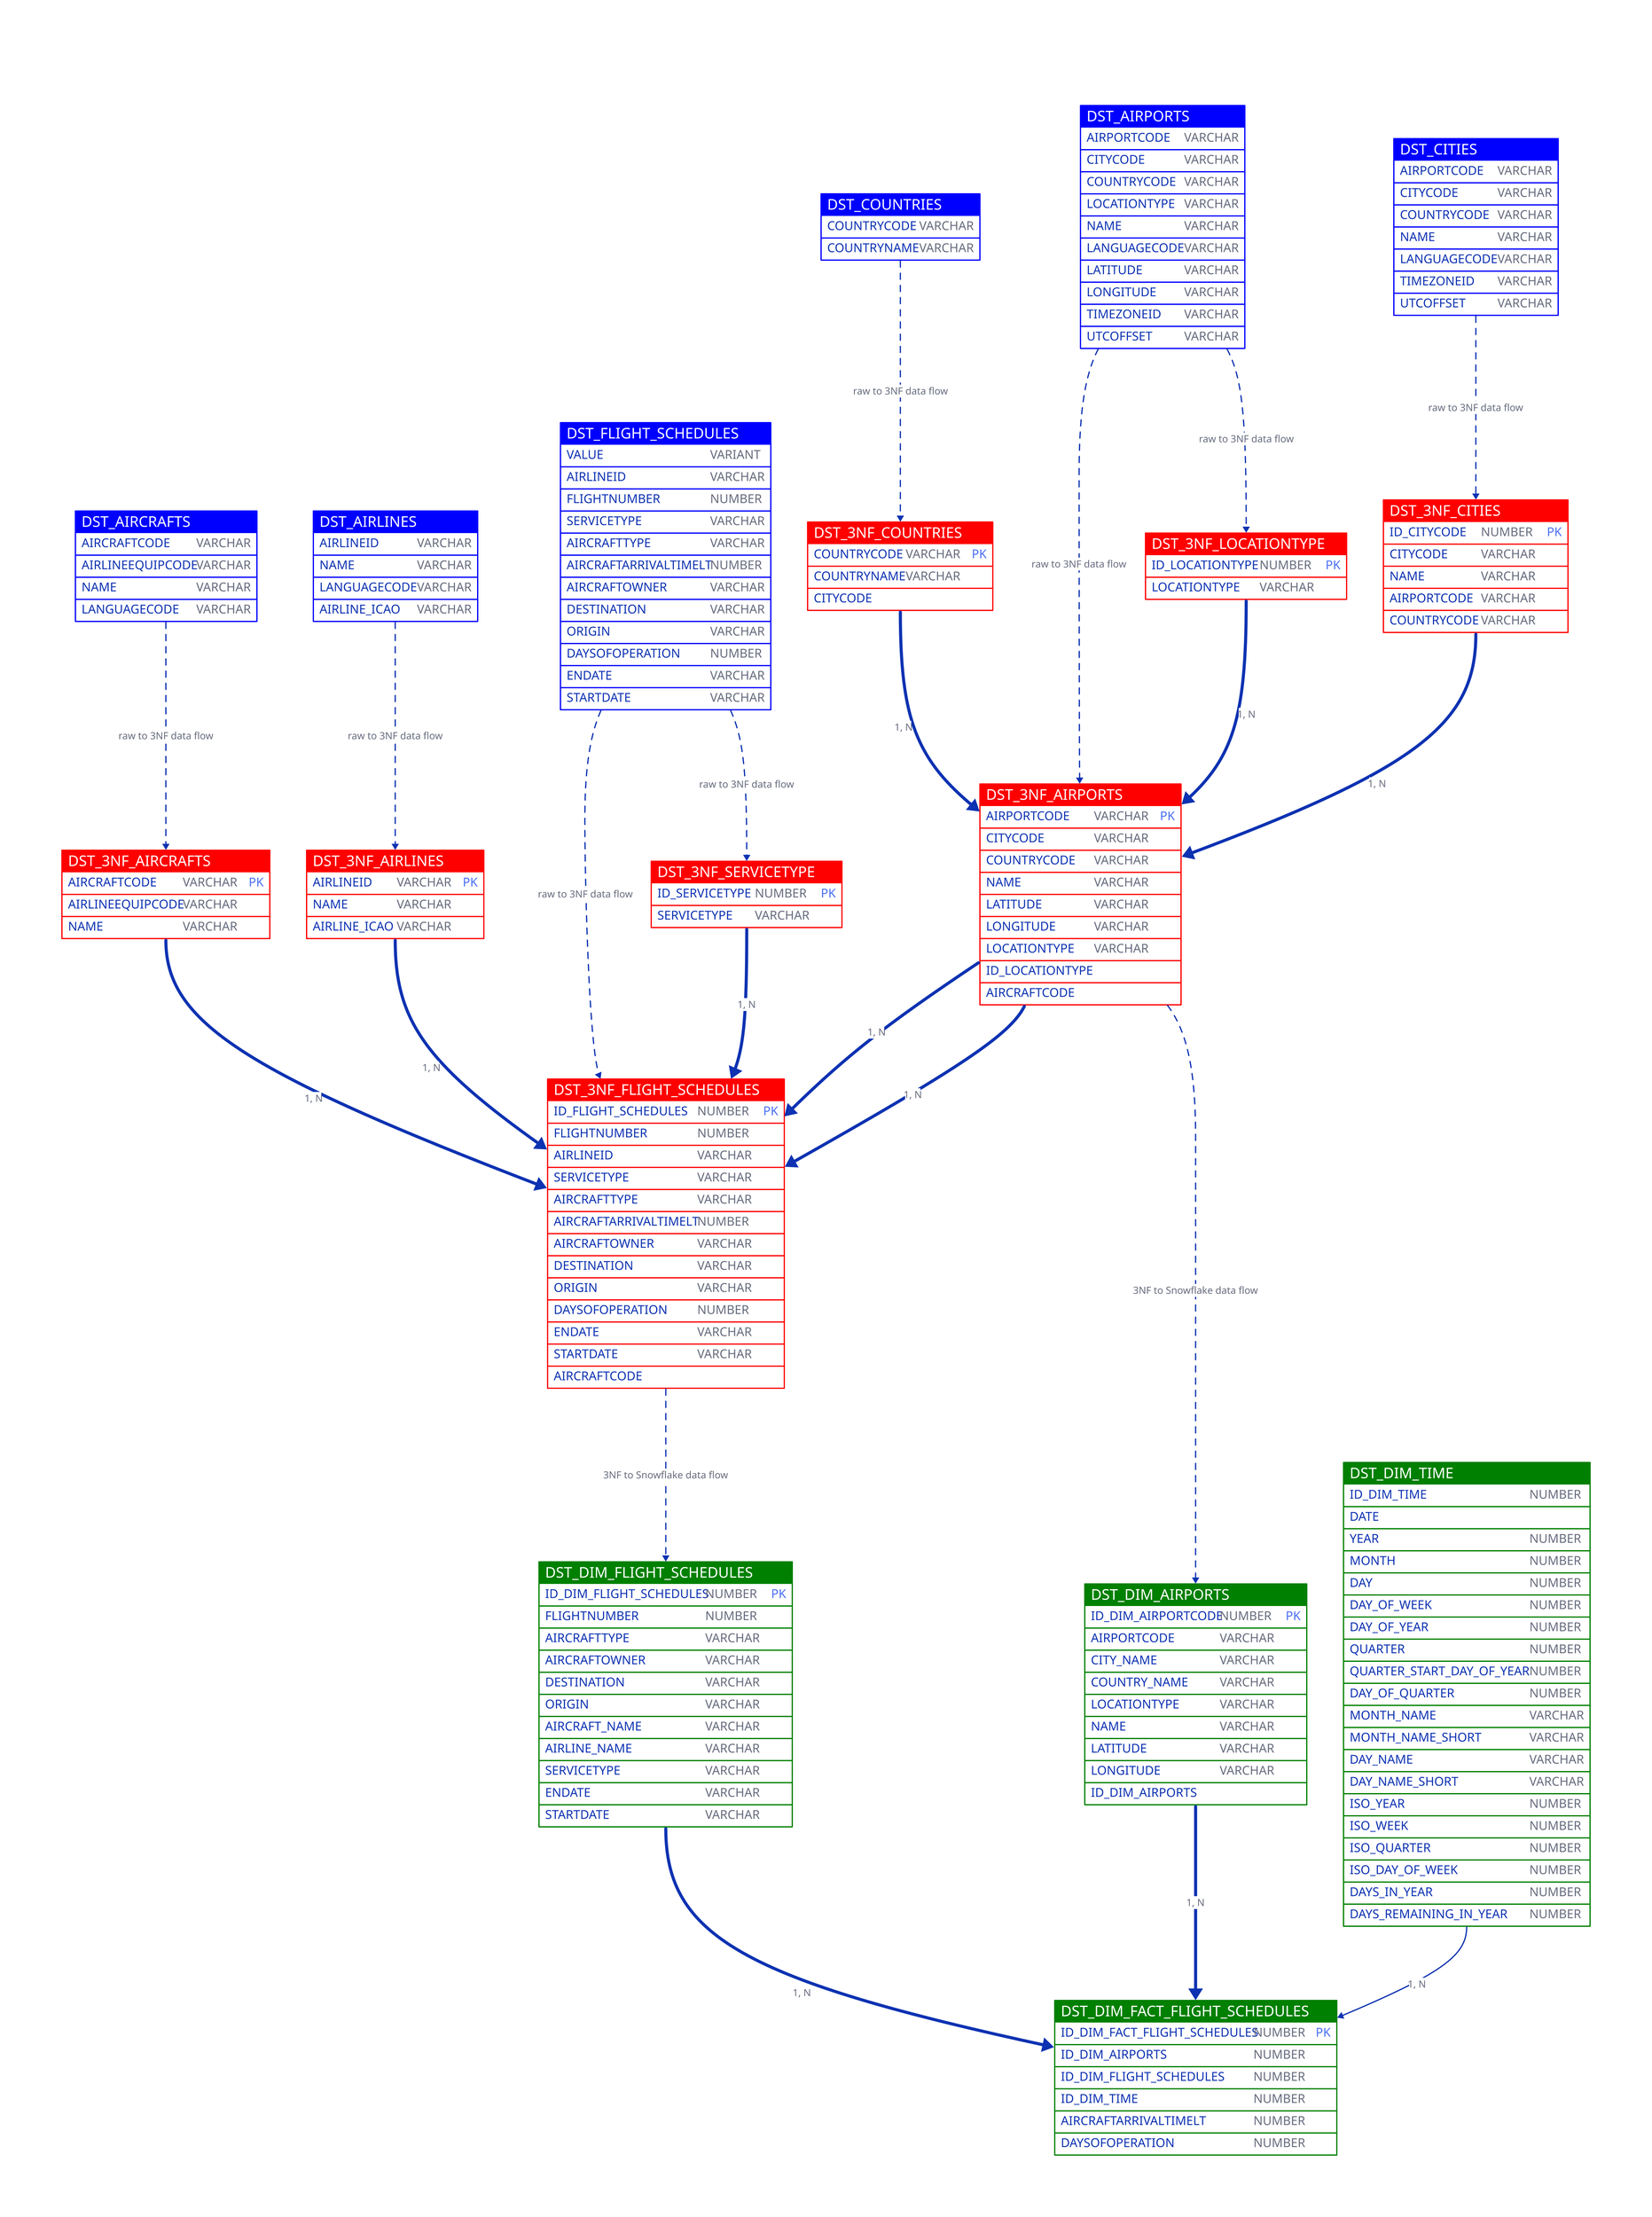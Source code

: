 title: |md
  # 'RAW DATA - 3NF DATA MODEL - SNOWFLAKE' DATA MODEL PIPELINE
| { near: top-center }

#RAW DATA TABLES: {

    DST_AIRCRAFTS: {
        shape: sql_table
        style: {fill: blue}
        AIRCRAFTCODE: VARCHAR 
        AIRLINEEQUIPCODE: VARCHAR
        NAME: VARCHAR
        LANGUAGECODE: VARCHAR
    }

    DST_AIRLINES: {
        shape: sql_table
        style: {fill: blue}
        AIRLINEID: VARCHAR 
        NAME: VARCHAR
        LANGUAGECODE: VARCHAR
		AIRLINE_ICAO: VARCHAR
    }
	
    DST_AIRPORTS: {
        shape: sql_table
        style: {fill: blue}
        AIRPORTCODE: VARCHAR 
        CITYCODE: VARCHAR
        COUNTRYCODE: VARCHAR
        LOCATIONTYPE: VARCHAR
		NAME: VARCHAR
		LANGUAGECODE: VARCHAR
		LATITUDE: VARCHAR
		LONGITUDE: VARCHAR
		TIMEZONEID: VARCHAR
		UTCOFFSET: VARCHAR
    }
	
    DST_CITIES: {
        shape: sql_table
        style: {fill: blue}
        AIRPORTCODE: VARCHAR 
        CITYCODE: VARCHAR
		COUNTRYCODE: VARCHAR
        NAME: VARCHAR
        LANGUAGECODE: VARCHAR
		TIMEZONEID: VARCHAR
		UTCOFFSET: VARCHAR
    }
	
    DST_COUNTRIES: {
        shape: sql_table
        style: {fill: blue}
        COUNTRYCODE: VARCHAR 
        COUNTRYNAME: VARCHAR
    }	
	
    DST_FLIGHT_SCHEDULES: {
        shape: sql_table
        style: {fill: blue}
        VALUE: VARIANT 
        AIRLINEID: VARCHAR
		FLIGHTNUMBER: NUMBER
        SERVICETYPE: VARCHAR
        AIRCRAFTTYPE: VARCHAR
		AIRCRAFTARRIVALTIMELT: NUMBER
		AIRCRAFTOWNER: VARCHAR
		DESTINATION: VARCHAR
		ORIGIN: VARCHAR
		DAYSOFOPERATION: NUMBER
		ENDATE: VARCHAR
		STARTDATE: VARCHAR
    }	    
#}

#3NF DATA MODEL: {

    DST_3NF_AIRCRAFTS: {
        shape: sql_table
        style: {fill: red}
        AIRCRAFTCODE: VARCHAR {constraint: [primary_key]}
        AIRLINEEQUIPCODE: VARCHAR
        NAME: VARCHAR
    }

    DST_3NF_AIRLINES: {
        shape: sql_table
        style: {fill: red}
        AIRLINEID: VARCHAR {constraint: [primary_key]}
        NAME: VARCHAR
		AIRLINE_ICAO: VARCHAR
    }
	
    DST_3NF_AIRPORTS: {
        shape: sql_table
        style: {fill: red}
        AIRPORTCODE: VARCHAR {constraint: [primary_key]}
        CITYCODE: VARCHAR
        COUNTRYCODE: VARCHAR
		NAME: VARCHAR
		LATITUDE: VARCHAR
		LONGITUDE: VARCHAR
		LOCATIONTYPE: VARCHAR
    }
	
    DST_3NF_CITIES: {
        shape: sql_table
        style: {fill: red}
		ID_CITYCODE: NUMBER {constraint: [primary_key]}
		CITYCODE: VARCHAR
        NAME: VARCHAR
        AIRPORTCODE: VARCHAR
		COUNTRYCODE: VARCHAR
    }
	
    DST_3NF_COUNTRIES: {
        shape: sql_table
        style: {fill: red}
        COUNTRYCODE: VARCHAR {constraint: [primary_key]}
        COUNTRYNAME: VARCHAR
    }	
	
    DST_3NF_FLIGHT_SCHEDULES: {
        shape: sql_table
        style: {fill: red}
        ID_FLIGHT_SCHEDULES: NUMBER {constraint: [primary_key]}
		FLIGHTNUMBER: NUMBER
		AIRLINEID: VARCHAR
        SERVICETYPE: VARCHAR
        AIRCRAFTTYPE: VARCHAR
		AIRCRAFTARRIVALTIMELT: NUMBER
		AIRCRAFTOWNER: VARCHAR
		DESTINATION: VARCHAR
		ORIGIN: VARCHAR
		DAYSOFOPERATION: NUMBER
		ENDATE: VARCHAR
		STARTDATE: VARCHAR
    }	
	
	DST_3NF_LOCATIONTYPE: {
		shape: sql_table
		style: {fill: red}
		ID_LOCATIONTYPE: NUMBER {constraint: [primary_key]}
		LOCATIONTYPE: VARCHAR
	}
	
	DST_3NF_SERVICETYPE: {
		shape: sql_table
		style: {fill: red}
		ID_SERVICETYPE: NUMBER {constraint: [primary_key]}
		SERVICETYPE: VARCHAR
	}	
	
     
	DST_3NF_LOCATIONTYPE.ID_LOCATIONTYPE -> DST_3NF_AIRPORTS.ID_LOCATIONTYPE: 1, N {style.stroke-width:5}
	DST_3NF_SERVICETYPE.ID_SERVICETYPE -> DST_3NF_FLIGHT_SCHEDULES.SERVICETYPE:1, N {style.stroke-width:5}
	DST_3NF_COUNTRIES.CITYCODE -> DST_3NF_AIRPORTS.COUNTRYCODE: 1, N {style.stroke-width:5}
	DST_3NF_CITIES.CITYCODE -> DST_3NF_AIRPORTS.CITYCODE: 1, N {style.stroke-width:5}
	DST_3NF_AIRLINES.AIRLINEID -> DST_3NF_FLIGHT_SCHEDULES.AIRLINEID: 1, N {style.stroke-width:5}
	DST_3NF_AIRCRAFTS.AIRCRAFTCODE -> DST_3NF_FLIGHT_SCHEDULES.AIRCRAFTCODE: 1, N {style.stroke-width:5}
	DST_3NF_AIRPORTS.AIRCRAFTCODE -> DST_3NF_FLIGHT_SCHEDULES.ORIGIN: 1, N {style.stroke-width:5}
	DST_3NF_AIRPORTS.AIRCRAFTCODE -> DST_3NF_FLIGHT_SCHEDULES.DESTINATION: 1, N {style.stroke-width:5}
	   
#}

#SNOWFLAKE DATA MODEL: {

    DST_DIM_AIRPORTS: {
        shape: sql_table
        style: {fill: green}
		ID_DIM_AIRPORTCODE: NUMBER {constraint: [primary_key]}
        AIRPORTCODE: VARCHAR 
		CITY_NAME: VARCHAR
		COUNTRY_NAME: VARCHAR
		LOCATIONTYPE: VARCHAR
		NAME: VARCHAR	
		LATITUDE: VARCHAR
		LONGITUDE: VARCHAR
		
    }
	
	
    DST_DIM_FLIGHT_SCHEDULES: {
        shape: sql_table
        style: {fill: green}
		ID_DIM_FLIGHT_SCHEDULES: NUMBER {constraint: [primary_key]}
		FLIGHTNUMBER: NUMBER
		AIRCRAFTTYPE: VARCHAR		
		AIRCRAFTOWNER: VARCHAR
		DESTINATION: VARCHAR
		ORIGIN: VARCHAR		
		AIRCRAFT_NAME: VARCHAR
		AIRLINE_NAME: VARCHAR
		SERVICETYPE: VARCHAR
		ENDATE: VARCHAR
		STARTDATE: VARCHAR
    }	
	
	DST_DIM_FACT_FLIGHT_SCHEDULES: {
		shape: sql_table
        style: {fill: green}
		ID_DIM_FACT_FLIGHT_SCHEDULES: NUMBER {constraint: [primary_key]}
		ID_DIM_AIRPORTS: NUMBER
		ID_DIM_FLIGHT_SCHEDULES: NUMBER
		ID_DIM_TIME: NUMBER
		AIRCRAFTARRIVALTIMELT: NUMBER
		DAYSOFOPERATION: NUMBER
	}
	
	DST_DIM_TIME: {
		shape: sql_table
        style: {fill: green}
		ID_DIM_TIME: NUMBER
		DATE: DATE
		YEAR: NUMBER
		MONTH: NUMBER
		DAY: NUMBER
		DAY_OF_WEEK: NUMBER
		DAY_OF_YEAR: NUMBER
		QUARTER: NUMBER
		QUARTER_START_DAY_OF_YEAR: NUMBER
		DAY_OF_QUARTER: NUMBER
		MONTH_NAME: VARCHAR
		MONTH_NAME_SHORT: VARCHAR
		DAY_NAME: VARCHAR
		DAY_NAME_SHORT: VARCHAR
		ISO_YEAR: NUMBER
		ISO_WEEK: NUMBER
		ISO_QUARTER: NUMBER
		ISO_DAY_OF_WEEK: NUMBER
		DAYS_IN_YEAR: NUMBER
		DAYS_REMAINING_IN_YEAR: NUMBER
	
	}
    
	
    
    #generic fact_table
    #countries.id_country -> generic_fact_table.id_country: 1,n  
	#DST_DIM_AIRCRAFTS.ID_DIM_AIRCRAFTS -> DST_DIM_FACT_FLIGHT_SCHEDULES.ID_DIM_AIRCRAFTS: 1, N {style.stroke-width:5}
	#DST_DIM_AIRLINES.ID_DIM_AIRLINES -> DST_DIM_FACT_FLIGHT_SCHEDULES.ID_DIM_AIRLINES: 1, N {style.stroke-width:5}
	DST_DIM_AIRPORTS.ID_DIM_AIRPORTS -> DST_DIM_FACT_FLIGHT_SCHEDULES.ID_DIM_AIRPORTS: 1, N {style.stroke-width:5}
	#DST_DIM_SERVICETYPE.ID_DIM_SERVICETYPE -> DST_DIM_FACT_FLIGHT_SCHEDULES.ID_DIM_SERVICETYPE: 1,N {style.stroke-width:5}
	DST_DIM_FLIGHT_SCHEDULES.ID_DIM_FLIGHT_SCHEDULES -> DST_DIM_FACT_FLIGHT_SCHEDULES.ID_DIM_FLIGHT_SCHEDULES:1, N {style.stroke-width:5}
	DST_DIM_TIME.ID_DIM_TIME -> DST_DIM_FACT_FLIGHT_SCHEDULES.ID_DIM_TIME:1, N
	#DST_DIM_CITIES.ID_DIM_CITIES -> DST_DIM_FACT_FLIGHT_SCHEDULES.ID_DIM_CITIES: 1,N {style.stroke-width:5}
	#DST_DIM_COUNTRIES.ID_DIM_COUNTRIES -> DST_DIM_FACT_FLIGHT_SCHEDULES.ID_DIM_COUNTRIES:1, N {style.stroke-width:5}
	#DST_DIM_LOCATIONTYPE.ID_DIM_LOCATIONTYPE -> DST_DIM_FACT_FLIGHT_SCHEDULES.ID_DIM_LOCATIONTYPE:1, N {style.stroke-width:5}
	  
#}


DST_AIRCRAFTS --> DST_3NF_AIRCRAFTS : raw to 3NF data flow {style.animated:true}
DST_AIRLINES --> DST_3NF_AIRLINES: raw to 3NF data flow {style.animated: true}
DST_COUNTRIES --> DST_3NF_COUNTRIES: raw to 3NF data flow {style.animated: true}
DST_CITIES --> DST_3NF_CITIES: raw to 3NF data flow {style.animated: true}
DST_AIRPORTS --> DST_3NF_AIRPORTS: raw to 3NF data flow {style.animated: true}
DST_AIRPORTS --> DST_3NF_LOCATIONTYPE: raw to 3NF data flow {style.animated: true}
DST_FLIGHT_SCHEDULES --> DST_3NF_FLIGHT_SCHEDULES: raw to 3NF data flow {style.animated: true}
DST_FLIGHT_SCHEDULES --> DST_3NF_SERVICETYPE: raw to 3NF data flow {style.animated: true}

#DST_3NF_AIRCRAFTS --> DST_DIM_AIRCRAFTS: 3NF to Snowflake data flow {style.animated: true}
#DST_3NF_AIRLINES --> DST_DIM_AIRLINES: 3NF to Snowflake data flow {style.animated: true}
#DST_3NF_COUNTRIES --> DST_DIM_COUNTRIES: 3NF to Snowflake data flow {style.animated: true}
#DST_3NF_CITIES --> DST_DIM_CITIES: 3NF to Snowflake data flow {style.animated: true}
DST_3NF_AIRPORTS --> DST_DIM_AIRPORTS: 3NF to Snowflake data flow {style.animated: true}
DST_3NF_FLIGHT_SCHEDULES --> DST_DIM_FLIGHT_SCHEDULES: 3NF to Snowflake data flow {style.animated: true}
#DST_3NF_SERVICETYPE --> DST_DIM_SERVICETYPE: 3NF to Snowflake data flow {style.animated: true}
#DST_DIM_AIRPORTS --> DST_DIM_LOCATIONTYPE: 3NF to Snowflake data flow {style.animated: true}
#DST_3NF_LOCATIONTYPE --> DST_DIM_LOCATIONTYPE: 3NF to Snowflake data flow {style.animated: true}

#DST_DIM_AIRCRAFTS --> DST_DIM_FACT_FLIGHT_SCHEDULES: fact table data flow {style.animated: true}
#DST_DIM_AIRLINES --> DST_DIM_FACT_FLIGHT_SCHEDULES: fact table data flow {style.animated: true}
#DST_DIM_COUNTRIES --> DST_DIM_FACT_FLIGHT_SCHEDULES: fact table data flow {style.animated: true}
#DST_DIM_CITIES --> DST_DIM_FACT_FLIGHT_SCHEDULES: fact table data flow {style.animated: true}
#DST_DIM_AIRPORTS --> DST_DIM_FACT_FLIGHT_SCHEDULES: fact table data flow {style.animated: true}
#DST_DIM_FLIGHT_SCHEDULES --> DST_DIM_FACT_FLIGHT_SCHEDULES: fact table data flow {style.animated: true}
#DST_DIM_SERVICETYPE --> DST_DIM_FACT_FLIGHT_SCHEDULES: fact table data flow {style.animated: true}
#DST_DIM_LOCATIONTYPE --> DST_DIM_FACT_FLIGHT_SCHEDULES: fact table data flow {style.animated: true}



